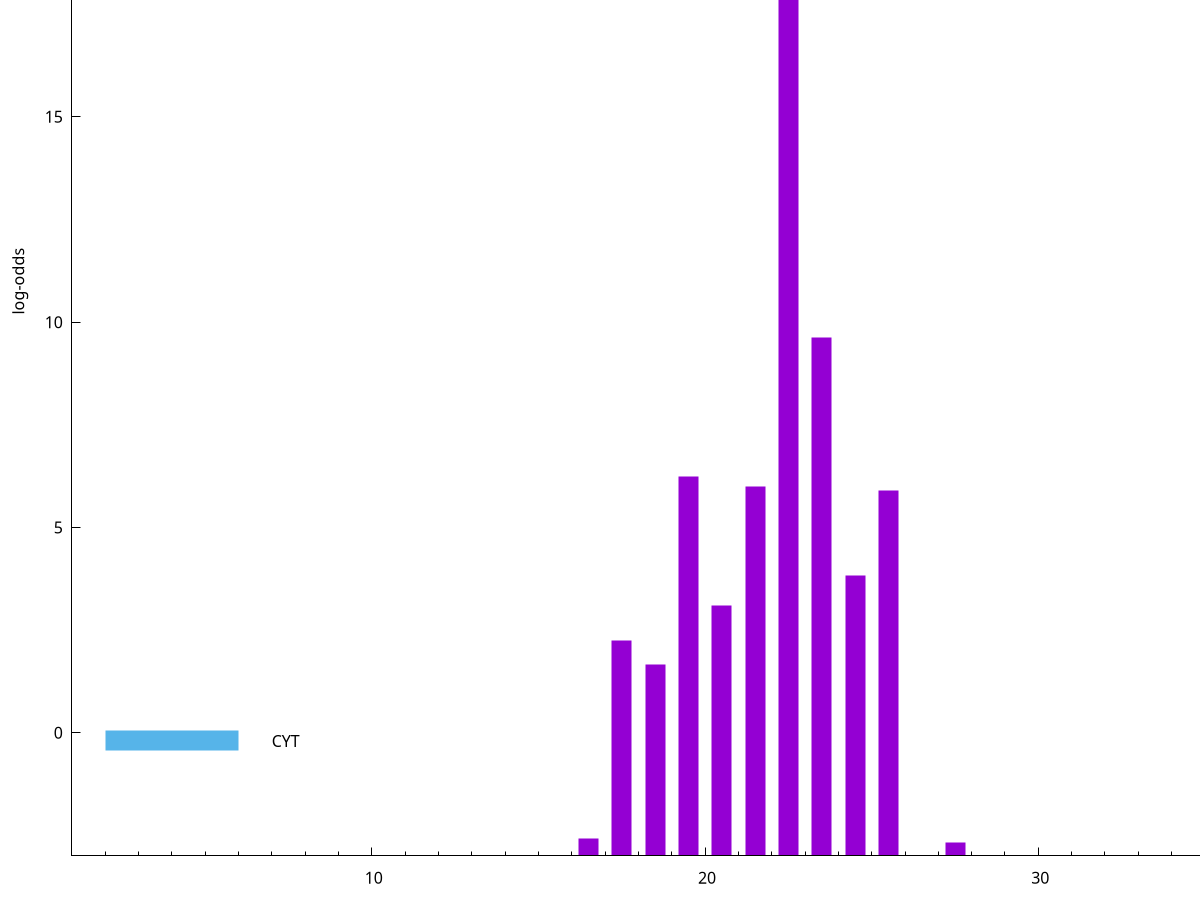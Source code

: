 set title "LipoP predictions for SRR4017843.gff"
set size 2., 1.4
set xrange [1:70] 
set mxtics 10
set yrange [-3:25]
set y2range [0:28]
set ylabel "log-odds"
set term postscript eps color solid "Helvetica" 30
set output "SRR4017843.gff6.eps"
set arrow from 2,21.2188 to 6,21.2188 nohead lt 1 lw 20
set label "SpI" at 7,21.2188
set arrow from 2,-0.200913 to 6,-0.200913 nohead lt 3 lw 20
set label "CYT" at 7,-0.200913
set arrow from 2,21.2188 to 6,21.2188 nohead lt 1 lw 20
set label "SpI" at 7,21.2188
# NOTE: The scores below are the log-odds scores with the threshold
# NOTE: subtracted (a hack to make gnuplot make the histogram all
# NOTE: look nice).
plot "-" axes x1y2 title "" with impulses lt 1 lw 20
22.500000 24.218200
23.500000 12.620720
19.500000 9.248040
21.500000 9.002190
25.500000 8.903890
24.500000 6.829520
20.500000 6.107680
17.500000 5.239040
18.500000 4.663430
16.500000 0.426250
27.500000 0.333360
e
exit
